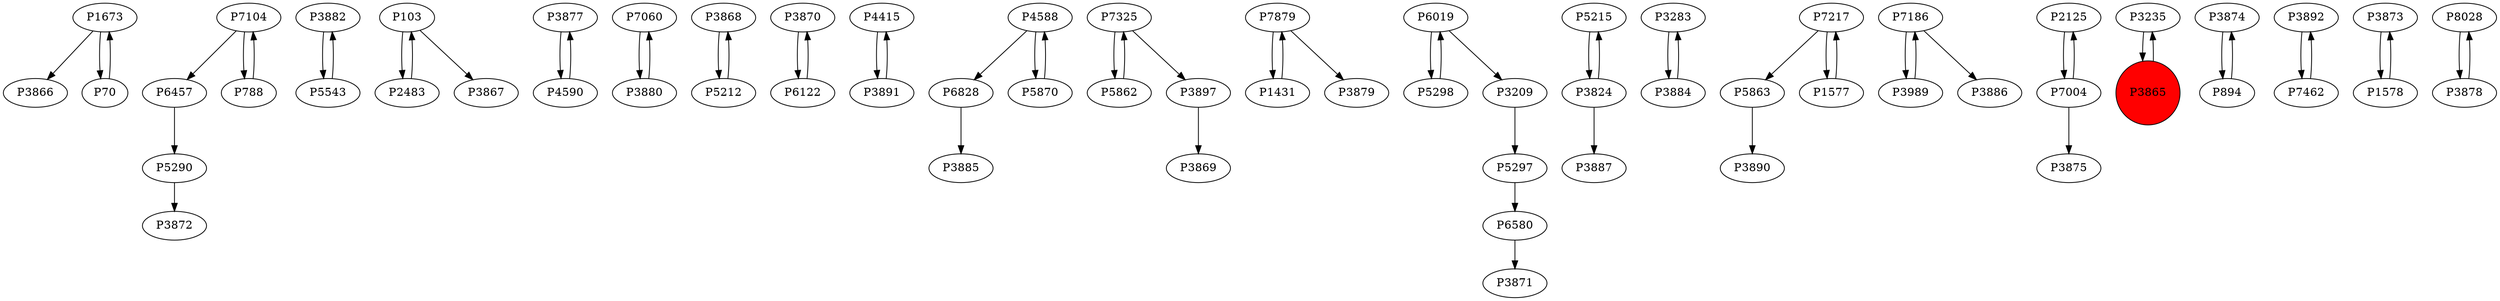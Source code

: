 digraph {
	P1673 -> P3866
	P7104 -> P6457
	P3882 -> P5543
	P103 -> P2483
	P3877 -> P4590
	P7060 -> P3880
	P3868 -> P5212
	P3870 -> P6122
	P4415 -> P3891
	P6122 -> P3870
	P4588 -> P6828
	P3897 -> P3869
	P5543 -> P3882
	P7879 -> P1431
	P5862 -> P7325
	P6019 -> P5298
	P5215 -> P3824
	P1431 -> P7879
	P6019 -> P3209
	P3880 -> P7060
	P3283 -> P3884
	P1673 -> P70
	P5863 -> P3890
	P3824 -> P3887
	P788 -> P7104
	P7186 -> P3989
	P3209 -> P5297
	P2125 -> P7004
	P5298 -> P6019
	P3235 -> P3865
	P7325 -> P3897
	P7004 -> P2125
	P4588 -> P5870
	P6828 -> P3885
	P3874 -> P894
	P6580 -> P3871
	P3892 -> P7462
	P7104 -> P788
	P2483 -> P103
	P4590 -> P3877
	P3873 -> P1578
	P7462 -> P3892
	P7186 -> P3886
	P7325 -> P5862
	P7004 -> P3875
	P7217 -> P1577
	P1578 -> P3873
	P5212 -> P3868
	P8028 -> P3878
	P5297 -> P6580
	P894 -> P3874
	P3884 -> P3283
	P3989 -> P7186
	P3824 -> P5215
	P3865 -> P3235
	P7217 -> P5863
	P5290 -> P3872
	P3878 -> P8028
	P6457 -> P5290
	P7879 -> P3879
	P1577 -> P7217
	P3891 -> P4415
	P70 -> P1673
	P5870 -> P4588
	P103 -> P3867
	P3865 [shape=circle]
	P3865 [style=filled]
	P3865 [fillcolor=red]
}